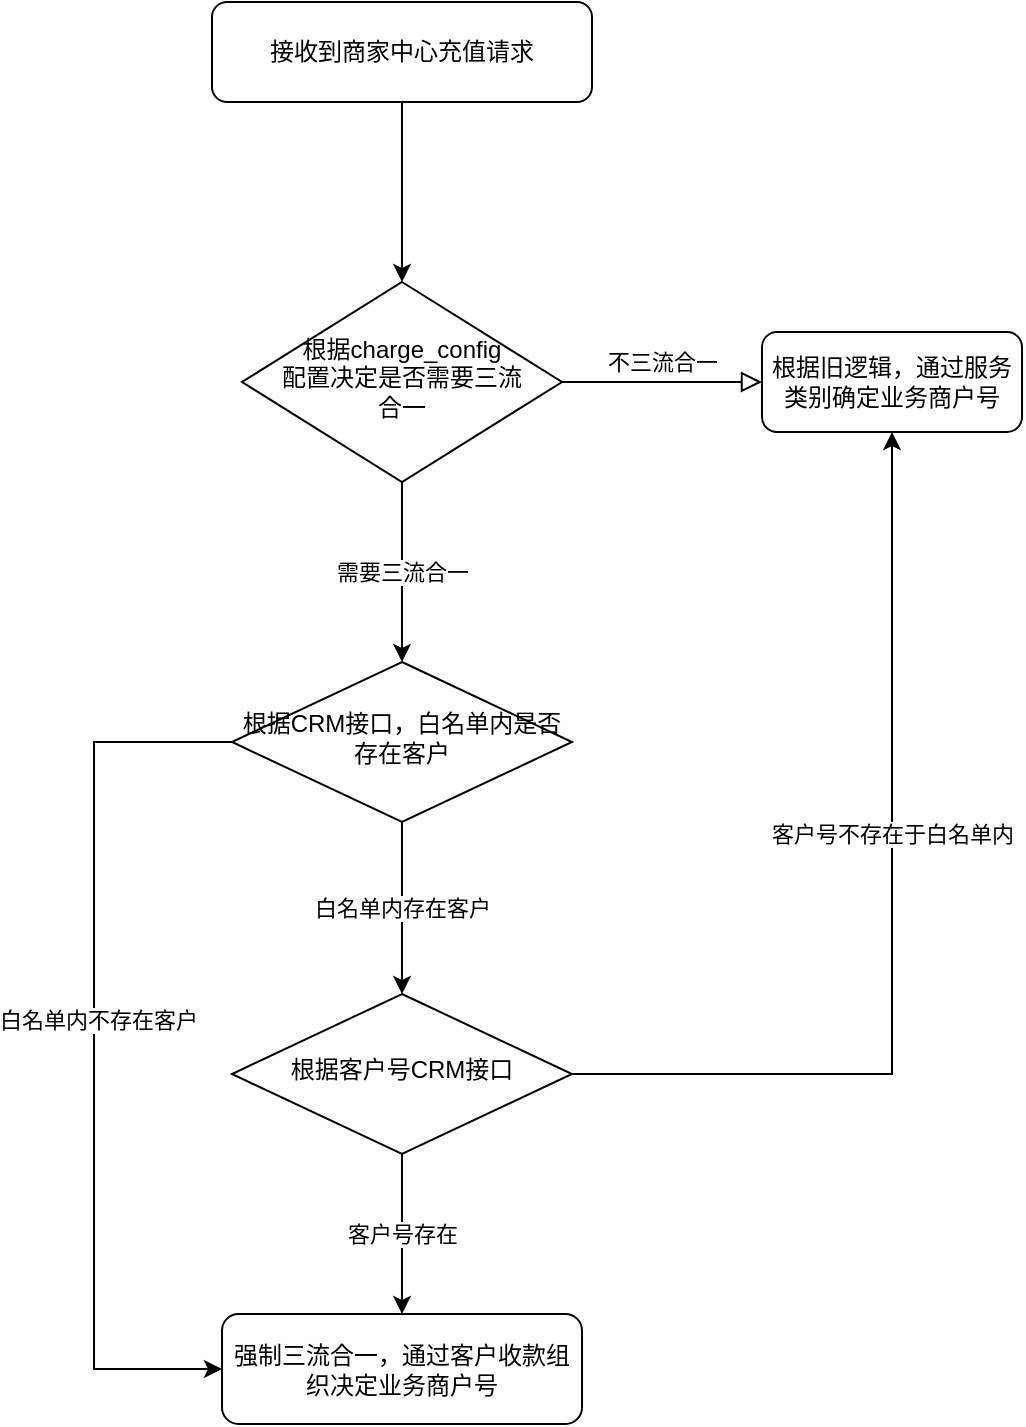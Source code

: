 <mxfile version="17.2.2" type="github">
  <diagram id="C5RBs43oDa-KdzZeNtuy" name="Page-1">
    <mxGraphModel dx="1422" dy="762" grid="0" gridSize="10" guides="1" tooltips="1" connect="1" arrows="1" fold="1" page="1" pageScale="1" pageWidth="827" pageHeight="1169" math="0" shadow="0">
      <root>
        <mxCell id="WIyWlLk6GJQsqaUBKTNV-0" />
        <mxCell id="WIyWlLk6GJQsqaUBKTNV-1" parent="WIyWlLk6GJQsqaUBKTNV-0" />
        <mxCell id="EJil7DHo8B0v4RM57YC7-4" style="edgeStyle=orthogonalEdgeStyle;rounded=0;orthogonalLoop=1;jettySize=auto;html=1;" parent="WIyWlLk6GJQsqaUBKTNV-1" source="WIyWlLk6GJQsqaUBKTNV-3" target="WIyWlLk6GJQsqaUBKTNV-6" edge="1">
          <mxGeometry relative="1" as="geometry" />
        </mxCell>
        <mxCell id="WIyWlLk6GJQsqaUBKTNV-3" value="接收到商家中心充值请求" style="rounded=1;whiteSpace=wrap;html=1;fontSize=12;glass=0;strokeWidth=1;shadow=0;" parent="WIyWlLk6GJQsqaUBKTNV-1" vertex="1">
          <mxGeometry x="125" y="30" width="190" height="50" as="geometry" />
        </mxCell>
        <mxCell id="WIyWlLk6GJQsqaUBKTNV-5" value="不三流合一" style="edgeStyle=orthogonalEdgeStyle;rounded=0;html=1;jettySize=auto;orthogonalLoop=1;fontSize=11;endArrow=block;endFill=0;endSize=8;strokeWidth=1;shadow=0;labelBackgroundColor=none;" parent="WIyWlLk6GJQsqaUBKTNV-1" source="WIyWlLk6GJQsqaUBKTNV-6" target="WIyWlLk6GJQsqaUBKTNV-7" edge="1">
          <mxGeometry y="10" relative="1" as="geometry">
            <mxPoint as="offset" />
          </mxGeometry>
        </mxCell>
        <mxCell id="EJil7DHo8B0v4RM57YC7-0" value="需要三流合一" style="edgeStyle=orthogonalEdgeStyle;rounded=0;orthogonalLoop=1;jettySize=auto;html=1;" parent="WIyWlLk6GJQsqaUBKTNV-1" source="WIyWlLk6GJQsqaUBKTNV-6" target="WIyWlLk6GJQsqaUBKTNV-10" edge="1">
          <mxGeometry relative="1" as="geometry" />
        </mxCell>
        <mxCell id="WIyWlLk6GJQsqaUBKTNV-6" value="根据charge_config&lt;br&gt;配置决定是否需要三流&lt;br&gt;合一" style="rhombus;whiteSpace=wrap;html=1;shadow=0;fontFamily=Helvetica;fontSize=12;align=center;strokeWidth=1;spacing=6;spacingTop=-4;" parent="WIyWlLk6GJQsqaUBKTNV-1" vertex="1">
          <mxGeometry x="140" y="170" width="160" height="100" as="geometry" />
        </mxCell>
        <mxCell id="WIyWlLk6GJQsqaUBKTNV-7" value="根据旧逻辑，通过服务类别确定业务商户号" style="rounded=1;whiteSpace=wrap;html=1;fontSize=12;glass=0;strokeWidth=1;shadow=0;" parent="WIyWlLk6GJQsqaUBKTNV-1" vertex="1">
          <mxGeometry x="400" y="195" width="130" height="50" as="geometry" />
        </mxCell>
        <mxCell id="EJil7DHo8B0v4RM57YC7-1" value="白名单内存在客户" style="edgeStyle=orthogonalEdgeStyle;rounded=0;orthogonalLoop=1;jettySize=auto;html=1;" parent="WIyWlLk6GJQsqaUBKTNV-1" source="WIyWlLk6GJQsqaUBKTNV-10" target="Wy52mhgeuXO-14uxCBPM-0" edge="1">
          <mxGeometry relative="1" as="geometry">
            <mxPoint x="220" y="518" as="targetPoint" />
          </mxGeometry>
        </mxCell>
        <mxCell id="Wy52mhgeuXO-14uxCBPM-3" style="edgeStyle=orthogonalEdgeStyle;rounded=0;orthogonalLoop=1;jettySize=auto;html=1;entryX=0;entryY=0.5;entryDx=0;entryDy=0;" edge="1" parent="WIyWlLk6GJQsqaUBKTNV-1" source="WIyWlLk6GJQsqaUBKTNV-10" target="WIyWlLk6GJQsqaUBKTNV-11">
          <mxGeometry relative="1" as="geometry">
            <mxPoint x="25" y="730" as="targetPoint" />
            <Array as="points">
              <mxPoint x="66" y="400" />
              <mxPoint x="66" y="714" />
            </Array>
          </mxGeometry>
        </mxCell>
        <mxCell id="Wy52mhgeuXO-14uxCBPM-4" value="白名单内不存在客户" style="edgeLabel;html=1;align=center;verticalAlign=middle;resizable=0;points=[];" vertex="1" connectable="0" parent="Wy52mhgeuXO-14uxCBPM-3">
          <mxGeometry x="-0.069" y="2" relative="1" as="geometry">
            <mxPoint as="offset" />
          </mxGeometry>
        </mxCell>
        <mxCell id="WIyWlLk6GJQsqaUBKTNV-10" value="根据CRM接口，白名单内是否存在客户" style="rhombus;whiteSpace=wrap;html=1;shadow=0;fontFamily=Helvetica;fontSize=12;align=center;strokeWidth=1;spacing=6;spacingTop=-4;" parent="WIyWlLk6GJQsqaUBKTNV-1" vertex="1">
          <mxGeometry x="135" y="360" width="170" height="80" as="geometry" />
        </mxCell>
        <mxCell id="WIyWlLk6GJQsqaUBKTNV-11" value="强制三流合一，通过客户收款组织决定业务商户号" style="rounded=1;whiteSpace=wrap;html=1;fontSize=12;glass=0;strokeWidth=1;shadow=0;" parent="WIyWlLk6GJQsqaUBKTNV-1" vertex="1">
          <mxGeometry x="130" y="686" width="180" height="55" as="geometry" />
        </mxCell>
        <mxCell id="Wy52mhgeuXO-14uxCBPM-2" value="客户号存在" style="edgeStyle=orthogonalEdgeStyle;rounded=0;orthogonalLoop=1;jettySize=auto;html=1;" edge="1" parent="WIyWlLk6GJQsqaUBKTNV-1" source="Wy52mhgeuXO-14uxCBPM-0" target="WIyWlLk6GJQsqaUBKTNV-11">
          <mxGeometry relative="1" as="geometry" />
        </mxCell>
        <mxCell id="Wy52mhgeuXO-14uxCBPM-5" style="edgeStyle=orthogonalEdgeStyle;rounded=0;orthogonalLoop=1;jettySize=auto;html=1;" edge="1" parent="WIyWlLk6GJQsqaUBKTNV-1" source="Wy52mhgeuXO-14uxCBPM-0" target="WIyWlLk6GJQsqaUBKTNV-7">
          <mxGeometry relative="1" as="geometry" />
        </mxCell>
        <mxCell id="Wy52mhgeuXO-14uxCBPM-6" value="客户号不存在于白名单内" style="edgeLabel;html=1;align=center;verticalAlign=middle;resizable=0;points=[];" vertex="1" connectable="0" parent="Wy52mhgeuXO-14uxCBPM-5">
          <mxGeometry x="0.164" relative="1" as="geometry">
            <mxPoint as="offset" />
          </mxGeometry>
        </mxCell>
        <mxCell id="Wy52mhgeuXO-14uxCBPM-0" value="根据客户号CRM接口" style="rhombus;whiteSpace=wrap;html=1;shadow=0;fontFamily=Helvetica;fontSize=12;align=center;strokeWidth=1;spacing=6;spacingTop=-4;" vertex="1" parent="WIyWlLk6GJQsqaUBKTNV-1">
          <mxGeometry x="135" y="526" width="170" height="80" as="geometry" />
        </mxCell>
      </root>
    </mxGraphModel>
  </diagram>
</mxfile>
